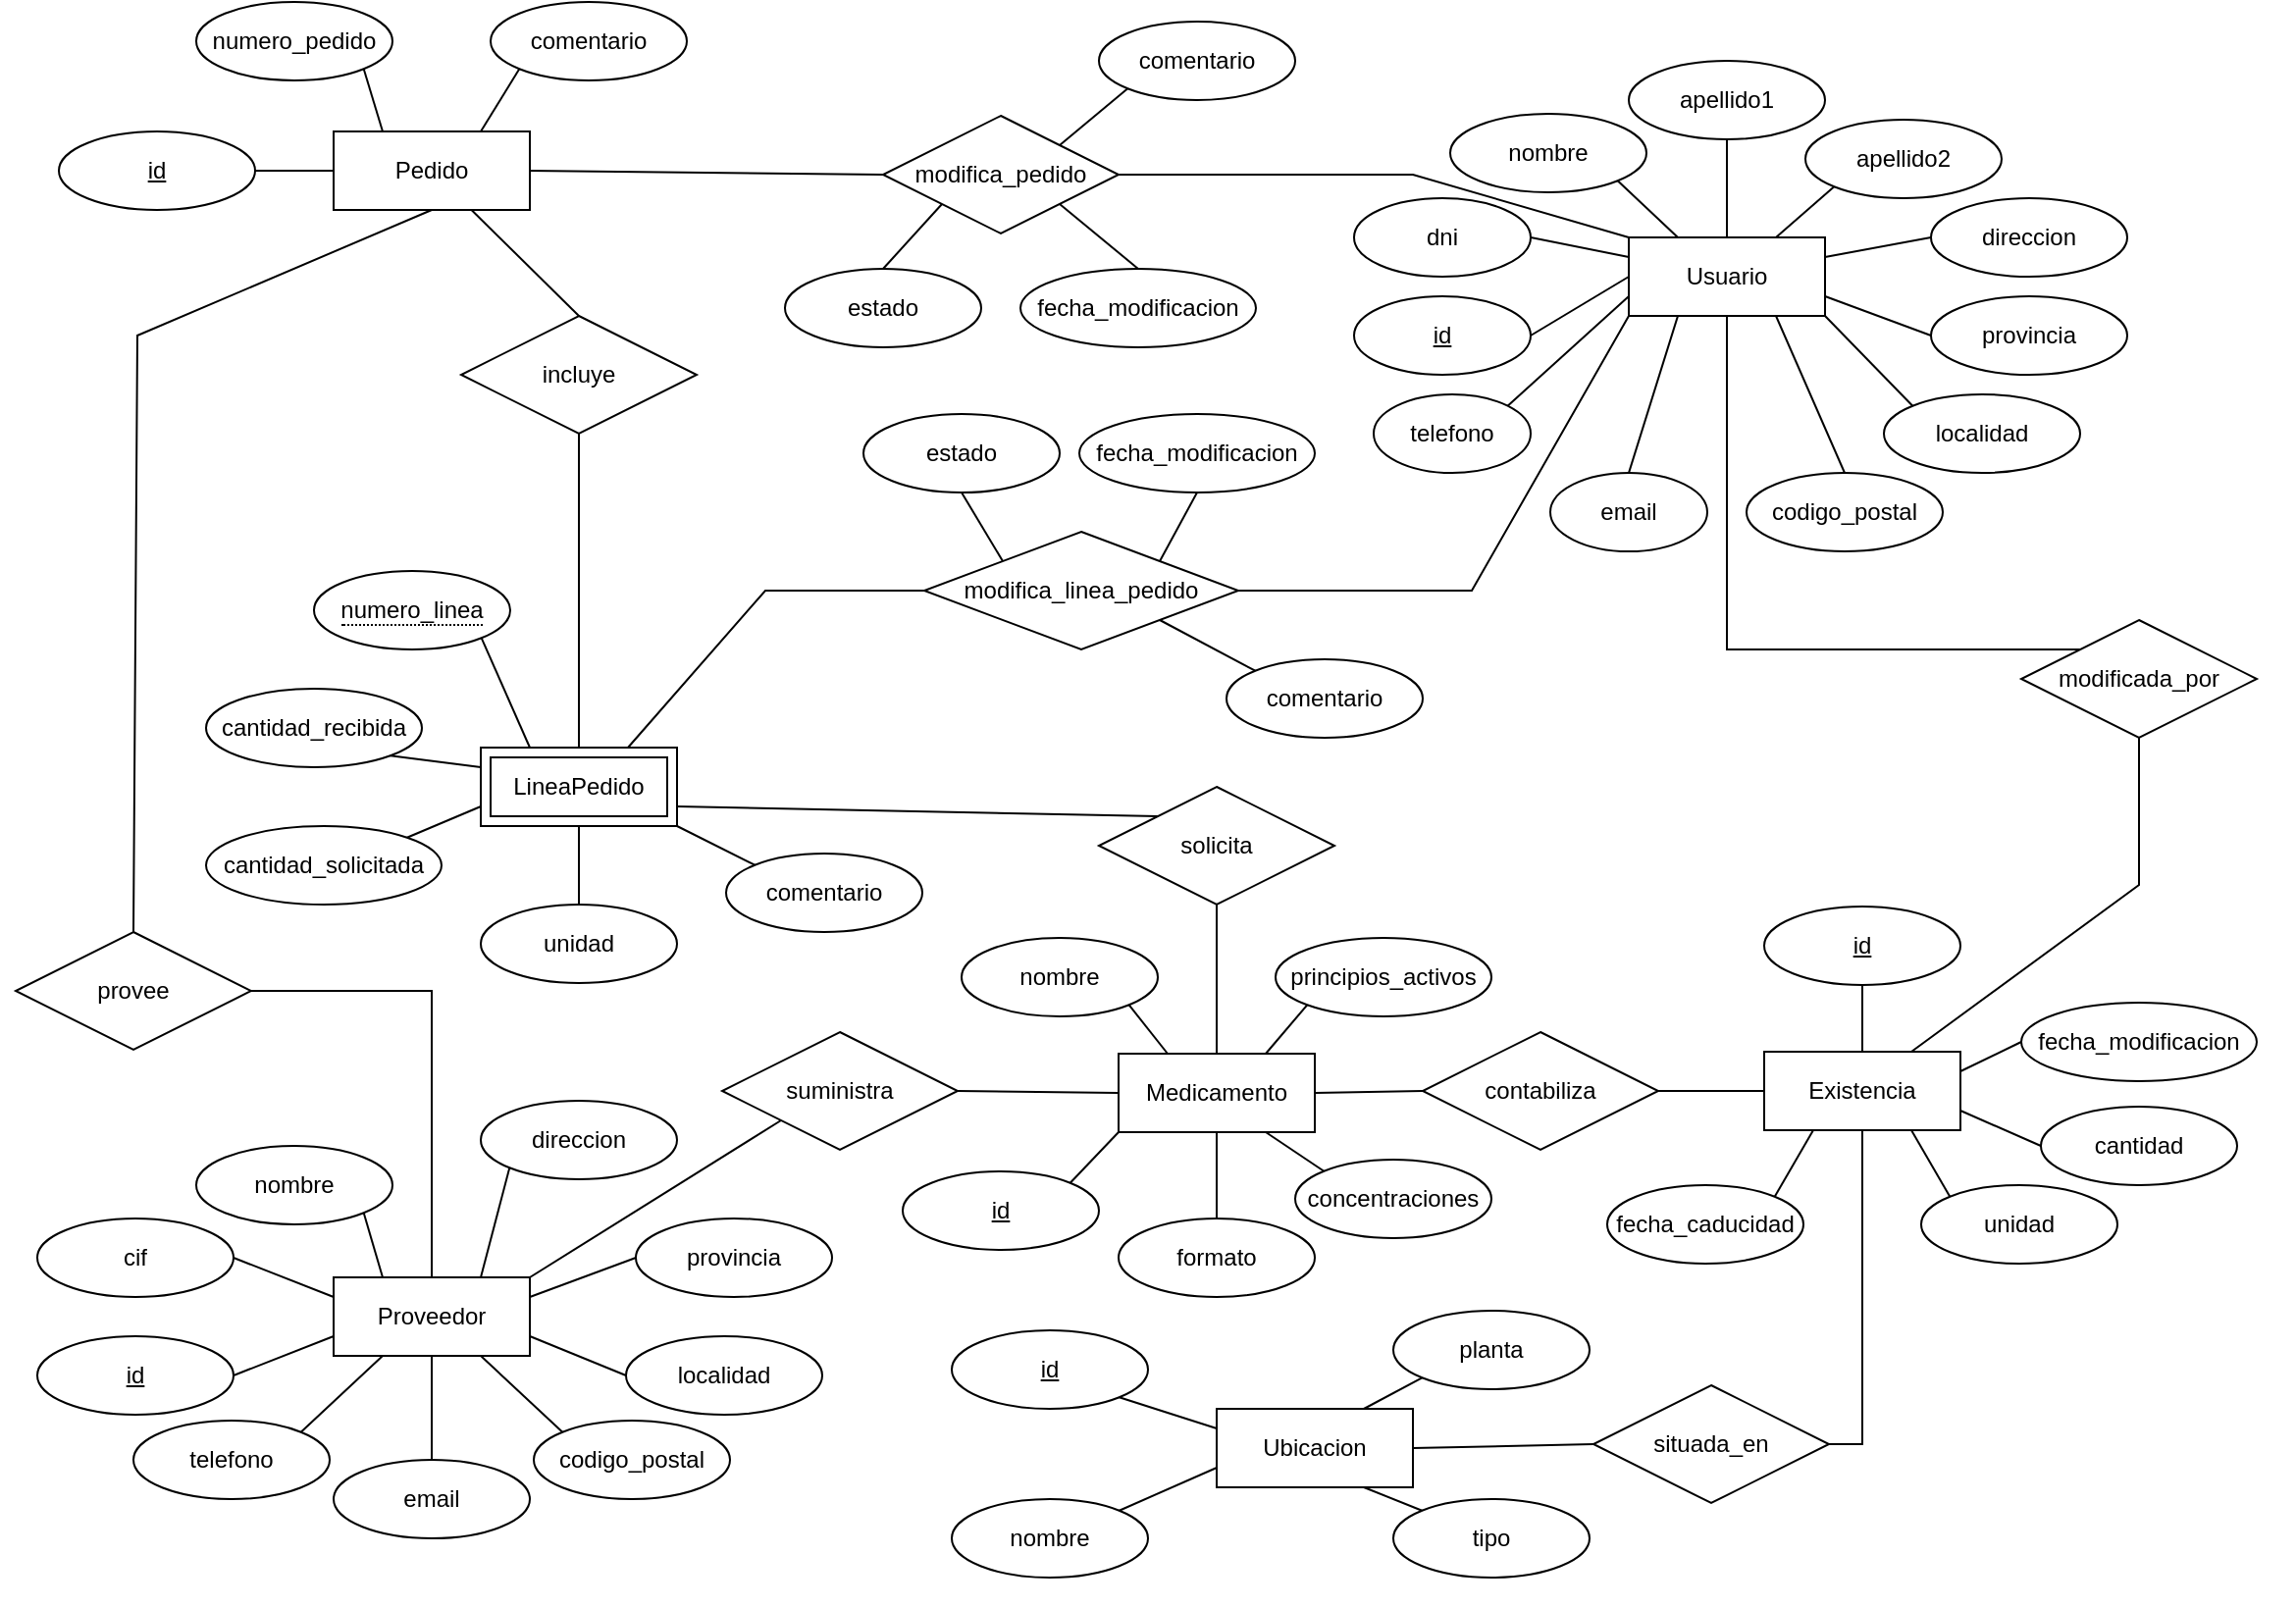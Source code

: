 <mxfile version="24.2.1" type="github">
  <diagram id="R2lEEEUBdFMjLlhIrx00" name="Page-1">
    <mxGraphModel dx="1274" dy="684" grid="1" gridSize="10" guides="1" tooltips="1" connect="1" arrows="1" fold="1" page="1" pageScale="1" pageWidth="1169" pageHeight="827" math="0" shadow="0" extFonts="Permanent Marker^https://fonts.googleapis.com/css?family=Permanent+Marker">
      <root>
        <mxCell id="0" />
        <mxCell id="1" parent="0" />
        <mxCell id="CP5bFm40odVV3JDgffe8-56" value="" style="group" parent="1" vertex="1" connectable="0">
          <mxGeometry y="590" width="440" height="210" as="geometry" />
        </mxCell>
        <mxCell id="CP5bFm40odVV3JDgffe8-29" value="Proveedor" style="whiteSpace=wrap;html=1;align=center;" parent="CP5bFm40odVV3JDgffe8-56" vertex="1">
          <mxGeometry x="170" y="70" width="100" height="40" as="geometry" />
        </mxCell>
        <mxCell id="CP5bFm40odVV3JDgffe8-30" value="&lt;div&gt;nombre&lt;/div&gt;" style="ellipse;whiteSpace=wrap;html=1;align=center;" parent="CP5bFm40odVV3JDgffe8-56" vertex="1">
          <mxGeometry x="100" y="3" width="100" height="40" as="geometry" />
        </mxCell>
        <mxCell id="CP5bFm40odVV3JDgffe8-31" value="cif" style="ellipse;whiteSpace=wrap;html=1;align=center;" parent="CP5bFm40odVV3JDgffe8-56" vertex="1">
          <mxGeometry x="19" y="40" width="100" height="40" as="geometry" />
        </mxCell>
        <mxCell id="CP5bFm40odVV3JDgffe8-32" value="id" style="ellipse;whiteSpace=wrap;html=1;align=center;fontStyle=4;" parent="CP5bFm40odVV3JDgffe8-56" vertex="1">
          <mxGeometry x="19" y="100" width="100" height="40" as="geometry" />
        </mxCell>
        <mxCell id="CP5bFm40odVV3JDgffe8-35" value="direccion" style="ellipse;whiteSpace=wrap;html=1;align=center;" parent="CP5bFm40odVV3JDgffe8-56" vertex="1">
          <mxGeometry x="245" y="-20" width="100" height="40" as="geometry" />
        </mxCell>
        <mxCell id="CP5bFm40odVV3JDgffe8-36" value="provincia" style="ellipse;whiteSpace=wrap;html=1;align=center;" parent="CP5bFm40odVV3JDgffe8-56" vertex="1">
          <mxGeometry x="324" y="40" width="100" height="40" as="geometry" />
        </mxCell>
        <mxCell id="CP5bFm40odVV3JDgffe8-37" value="localidad" style="ellipse;whiteSpace=wrap;html=1;align=center;" parent="CP5bFm40odVV3JDgffe8-56" vertex="1">
          <mxGeometry x="319" y="100" width="100" height="40" as="geometry" />
        </mxCell>
        <mxCell id="CP5bFm40odVV3JDgffe8-38" value="codigo_postal" style="ellipse;whiteSpace=wrap;html=1;align=center;" parent="CP5bFm40odVV3JDgffe8-56" vertex="1">
          <mxGeometry x="272" y="143" width="100" height="40" as="geometry" />
        </mxCell>
        <mxCell id="CP5bFm40odVV3JDgffe8-39" value="email" style="ellipse;whiteSpace=wrap;html=1;align=center;" parent="CP5bFm40odVV3JDgffe8-56" vertex="1">
          <mxGeometry x="170" y="163" width="100" height="40" as="geometry" />
        </mxCell>
        <mxCell id="CP5bFm40odVV3JDgffe8-40" value="telefono" style="ellipse;whiteSpace=wrap;html=1;align=center;" parent="CP5bFm40odVV3JDgffe8-56" vertex="1">
          <mxGeometry x="68" y="143" width="100" height="40" as="geometry" />
        </mxCell>
        <mxCell id="CP5bFm40odVV3JDgffe8-41" value="" style="endArrow=none;html=1;rounded=0;exitX=1;exitY=0.5;exitDx=0;exitDy=0;entryX=0;entryY=0.75;entryDx=0;entryDy=0;" parent="CP5bFm40odVV3JDgffe8-56" source="CP5bFm40odVV3JDgffe8-32" target="CP5bFm40odVV3JDgffe8-29" edge="1">
          <mxGeometry relative="1" as="geometry">
            <mxPoint x="470" y="110" as="sourcePoint" />
            <mxPoint x="630" y="110" as="targetPoint" />
          </mxGeometry>
        </mxCell>
        <mxCell id="CP5bFm40odVV3JDgffe8-42" value="" style="endArrow=none;html=1;rounded=0;exitX=1;exitY=0.5;exitDx=0;exitDy=0;entryX=0;entryY=0.25;entryDx=0;entryDy=0;" parent="CP5bFm40odVV3JDgffe8-56" source="CP5bFm40odVV3JDgffe8-31" target="CP5bFm40odVV3JDgffe8-29" edge="1">
          <mxGeometry relative="1" as="geometry">
            <mxPoint x="470" y="110" as="sourcePoint" />
            <mxPoint x="630" y="110" as="targetPoint" />
          </mxGeometry>
        </mxCell>
        <mxCell id="CP5bFm40odVV3JDgffe8-43" value="" style="endArrow=none;html=1;rounded=0;exitX=1;exitY=1;exitDx=0;exitDy=0;entryX=0.25;entryY=0;entryDx=0;entryDy=0;" parent="CP5bFm40odVV3JDgffe8-56" source="CP5bFm40odVV3JDgffe8-30" target="CP5bFm40odVV3JDgffe8-29" edge="1">
          <mxGeometry relative="1" as="geometry">
            <mxPoint x="470" y="110" as="sourcePoint" />
            <mxPoint x="630" y="110" as="targetPoint" />
          </mxGeometry>
        </mxCell>
        <mxCell id="CP5bFm40odVV3JDgffe8-46" value="" style="endArrow=none;html=1;rounded=0;exitX=0.75;exitY=0;exitDx=0;exitDy=0;entryX=0;entryY=1;entryDx=0;entryDy=0;" parent="CP5bFm40odVV3JDgffe8-56" source="CP5bFm40odVV3JDgffe8-29" target="CP5bFm40odVV3JDgffe8-35" edge="1">
          <mxGeometry relative="1" as="geometry">
            <mxPoint x="470" y="110" as="sourcePoint" />
            <mxPoint x="630" y="110" as="targetPoint" />
          </mxGeometry>
        </mxCell>
        <mxCell id="CP5bFm40odVV3JDgffe8-47" value="" style="endArrow=none;html=1;rounded=0;exitX=1;exitY=0.25;exitDx=0;exitDy=0;entryX=0;entryY=0.5;entryDx=0;entryDy=0;" parent="CP5bFm40odVV3JDgffe8-56" source="CP5bFm40odVV3JDgffe8-29" target="CP5bFm40odVV3JDgffe8-36" edge="1">
          <mxGeometry relative="1" as="geometry">
            <mxPoint x="470" y="110" as="sourcePoint" />
            <mxPoint x="630" y="110" as="targetPoint" />
          </mxGeometry>
        </mxCell>
        <mxCell id="CP5bFm40odVV3JDgffe8-48" value="" style="endArrow=none;html=1;rounded=0;exitX=1;exitY=0;exitDx=0;exitDy=0;entryX=0.25;entryY=1;entryDx=0;entryDy=0;" parent="CP5bFm40odVV3JDgffe8-56" source="CP5bFm40odVV3JDgffe8-40" target="CP5bFm40odVV3JDgffe8-29" edge="1">
          <mxGeometry relative="1" as="geometry">
            <mxPoint x="470" y="110" as="sourcePoint" />
            <mxPoint x="630" y="110" as="targetPoint" />
          </mxGeometry>
        </mxCell>
        <mxCell id="CP5bFm40odVV3JDgffe8-49" value="" style="endArrow=none;html=1;rounded=0;entryX=0;entryY=0.5;entryDx=0;entryDy=0;exitX=1;exitY=0.75;exitDx=0;exitDy=0;" parent="CP5bFm40odVV3JDgffe8-56" source="CP5bFm40odVV3JDgffe8-29" target="CP5bFm40odVV3JDgffe8-37" edge="1">
          <mxGeometry relative="1" as="geometry">
            <mxPoint x="270" y="140" as="sourcePoint" />
            <mxPoint x="630" y="110" as="targetPoint" />
          </mxGeometry>
        </mxCell>
        <mxCell id="CP5bFm40odVV3JDgffe8-50" value="" style="endArrow=none;html=1;rounded=0;exitX=0.75;exitY=1;exitDx=0;exitDy=0;entryX=0;entryY=0;entryDx=0;entryDy=0;" parent="CP5bFm40odVV3JDgffe8-56" source="CP5bFm40odVV3JDgffe8-29" target="CP5bFm40odVV3JDgffe8-38" edge="1">
          <mxGeometry relative="1" as="geometry">
            <mxPoint x="470" y="110" as="sourcePoint" />
            <mxPoint x="630" y="110" as="targetPoint" />
          </mxGeometry>
        </mxCell>
        <mxCell id="CP5bFm40odVV3JDgffe8-51" value="" style="endArrow=none;html=1;rounded=0;exitX=0.5;exitY=0;exitDx=0;exitDy=0;entryX=0.5;entryY=1;entryDx=0;entryDy=0;" parent="CP5bFm40odVV3JDgffe8-56" source="CP5bFm40odVV3JDgffe8-39" target="CP5bFm40odVV3JDgffe8-29" edge="1">
          <mxGeometry relative="1" as="geometry">
            <mxPoint x="470" y="110" as="sourcePoint" />
            <mxPoint x="630" y="110" as="targetPoint" />
          </mxGeometry>
        </mxCell>
        <mxCell id="CP5bFm40odVV3JDgffe8-53" style="edgeStyle=orthogonalEdgeStyle;rounded=0;orthogonalLoop=1;jettySize=auto;html=1;exitX=0.5;exitY=1;exitDx=0;exitDy=0;" parent="CP5bFm40odVV3JDgffe8-56" source="CP5bFm40odVV3JDgffe8-38" target="CP5bFm40odVV3JDgffe8-38" edge="1">
          <mxGeometry relative="1" as="geometry" />
        </mxCell>
        <mxCell id="CP5bFm40odVV3JDgffe8-57" value="" style="group" parent="1" vertex="1" connectable="0">
          <mxGeometry x="660" y="40" width="440" height="250" as="geometry" />
        </mxCell>
        <mxCell id="CP5bFm40odVV3JDgffe8-1" value="&lt;div&gt;Usuario&lt;/div&gt;" style="whiteSpace=wrap;html=1;align=center;" parent="CP5bFm40odVV3JDgffe8-57" vertex="1">
          <mxGeometry x="170" y="90" width="100" height="40" as="geometry" />
        </mxCell>
        <mxCell id="CP5bFm40odVV3JDgffe8-2" value="&lt;div&gt;nombre&lt;/div&gt;" style="ellipse;whiteSpace=wrap;html=1;align=center;" parent="CP5bFm40odVV3JDgffe8-57" vertex="1">
          <mxGeometry x="79" y="27" width="100" height="40" as="geometry" />
        </mxCell>
        <mxCell id="CP5bFm40odVV3JDgffe8-3" value="dni" style="ellipse;whiteSpace=wrap;html=1;align=center;" parent="CP5bFm40odVV3JDgffe8-57" vertex="1">
          <mxGeometry x="30" y="70" width="90" height="40" as="geometry" />
        </mxCell>
        <mxCell id="CP5bFm40odVV3JDgffe8-4" value="id" style="ellipse;whiteSpace=wrap;html=1;align=center;fontStyle=4;" parent="CP5bFm40odVV3JDgffe8-57" vertex="1">
          <mxGeometry x="30" y="120" width="90" height="40" as="geometry" />
        </mxCell>
        <mxCell id="CP5bFm40odVV3JDgffe8-5" value="&lt;div&gt;apellido1&lt;/div&gt;" style="ellipse;whiteSpace=wrap;html=1;align=center;" parent="CP5bFm40odVV3JDgffe8-57" vertex="1">
          <mxGeometry x="170" width="100" height="40" as="geometry" />
        </mxCell>
        <mxCell id="CP5bFm40odVV3JDgffe8-6" value="apellido2" style="ellipse;whiteSpace=wrap;html=1;align=center;" parent="CP5bFm40odVV3JDgffe8-57" vertex="1">
          <mxGeometry x="260" y="30" width="100" height="40" as="geometry" />
        </mxCell>
        <mxCell id="CP5bFm40odVV3JDgffe8-7" value="direccion" style="ellipse;whiteSpace=wrap;html=1;align=center;" parent="CP5bFm40odVV3JDgffe8-57" vertex="1">
          <mxGeometry x="324" y="70" width="100" height="40" as="geometry" />
        </mxCell>
        <mxCell id="CP5bFm40odVV3JDgffe8-8" value="provincia" style="ellipse;whiteSpace=wrap;html=1;align=center;" parent="CP5bFm40odVV3JDgffe8-57" vertex="1">
          <mxGeometry x="324" y="120" width="100" height="40" as="geometry" />
        </mxCell>
        <mxCell id="CP5bFm40odVV3JDgffe8-9" value="localidad" style="ellipse;whiteSpace=wrap;html=1;align=center;" parent="CP5bFm40odVV3JDgffe8-57" vertex="1">
          <mxGeometry x="300" y="170" width="100" height="40" as="geometry" />
        </mxCell>
        <mxCell id="CP5bFm40odVV3JDgffe8-10" value="codigo_postal" style="ellipse;whiteSpace=wrap;html=1;align=center;" parent="CP5bFm40odVV3JDgffe8-57" vertex="1">
          <mxGeometry x="230" y="210" width="100" height="40" as="geometry" />
        </mxCell>
        <mxCell id="CP5bFm40odVV3JDgffe8-11" value="email" style="ellipse;whiteSpace=wrap;html=1;align=center;" parent="CP5bFm40odVV3JDgffe8-57" vertex="1">
          <mxGeometry x="130" y="210" width="80" height="40" as="geometry" />
        </mxCell>
        <mxCell id="CP5bFm40odVV3JDgffe8-12" value="telefono" style="ellipse;whiteSpace=wrap;html=1;align=center;" parent="CP5bFm40odVV3JDgffe8-57" vertex="1">
          <mxGeometry x="40" y="170" width="80" height="40" as="geometry" />
        </mxCell>
        <mxCell id="CP5bFm40odVV3JDgffe8-14" value="" style="endArrow=none;html=1;rounded=0;exitX=1;exitY=0.5;exitDx=0;exitDy=0;entryX=0;entryY=0.5;entryDx=0;entryDy=0;" parent="CP5bFm40odVV3JDgffe8-57" source="CP5bFm40odVV3JDgffe8-4" target="CP5bFm40odVV3JDgffe8-1" edge="1">
          <mxGeometry relative="1" as="geometry">
            <mxPoint x="470" y="140" as="sourcePoint" />
            <mxPoint x="630" y="140" as="targetPoint" />
          </mxGeometry>
        </mxCell>
        <mxCell id="CP5bFm40odVV3JDgffe8-16" value="" style="endArrow=none;html=1;rounded=0;exitX=1;exitY=0.5;exitDx=0;exitDy=0;entryX=0;entryY=0.25;entryDx=0;entryDy=0;" parent="CP5bFm40odVV3JDgffe8-57" source="CP5bFm40odVV3JDgffe8-3" target="CP5bFm40odVV3JDgffe8-1" edge="1">
          <mxGeometry relative="1" as="geometry">
            <mxPoint x="470" y="140" as="sourcePoint" />
            <mxPoint x="630" y="140" as="targetPoint" />
          </mxGeometry>
        </mxCell>
        <mxCell id="CP5bFm40odVV3JDgffe8-17" value="" style="endArrow=none;html=1;rounded=0;exitX=1;exitY=1;exitDx=0;exitDy=0;entryX=0.25;entryY=0;entryDx=0;entryDy=0;" parent="CP5bFm40odVV3JDgffe8-57" source="CP5bFm40odVV3JDgffe8-2" target="CP5bFm40odVV3JDgffe8-1" edge="1">
          <mxGeometry relative="1" as="geometry">
            <mxPoint x="470" y="140" as="sourcePoint" />
            <mxPoint x="630" y="140" as="targetPoint" />
          </mxGeometry>
        </mxCell>
        <mxCell id="CP5bFm40odVV3JDgffe8-18" value="" style="endArrow=none;html=1;rounded=0;exitX=0.5;exitY=1;exitDx=0;exitDy=0;entryX=0.5;entryY=0;entryDx=0;entryDy=0;" parent="CP5bFm40odVV3JDgffe8-57" source="CP5bFm40odVV3JDgffe8-5" target="CP5bFm40odVV3JDgffe8-1" edge="1">
          <mxGeometry relative="1" as="geometry">
            <mxPoint x="470" y="140" as="sourcePoint" />
            <mxPoint x="630" y="140" as="targetPoint" />
          </mxGeometry>
        </mxCell>
        <mxCell id="CP5bFm40odVV3JDgffe8-19" value="" style="endArrow=none;html=1;rounded=0;exitX=0.75;exitY=0;exitDx=0;exitDy=0;entryX=0;entryY=1;entryDx=0;entryDy=0;" parent="CP5bFm40odVV3JDgffe8-57" source="CP5bFm40odVV3JDgffe8-1" target="CP5bFm40odVV3JDgffe8-6" edge="1">
          <mxGeometry relative="1" as="geometry">
            <mxPoint x="470" y="140" as="sourcePoint" />
            <mxPoint x="630" y="140" as="targetPoint" />
          </mxGeometry>
        </mxCell>
        <mxCell id="CP5bFm40odVV3JDgffe8-20" value="" style="endArrow=none;html=1;rounded=0;exitX=1;exitY=0.25;exitDx=0;exitDy=0;entryX=0;entryY=0.5;entryDx=0;entryDy=0;" parent="CP5bFm40odVV3JDgffe8-57" source="CP5bFm40odVV3JDgffe8-1" target="CP5bFm40odVV3JDgffe8-7" edge="1">
          <mxGeometry relative="1" as="geometry">
            <mxPoint x="470" y="140" as="sourcePoint" />
            <mxPoint x="630" y="140" as="targetPoint" />
          </mxGeometry>
        </mxCell>
        <mxCell id="CP5bFm40odVV3JDgffe8-21" value="" style="endArrow=none;html=1;rounded=0;exitX=1;exitY=0.75;exitDx=0;exitDy=0;entryX=0;entryY=0.5;entryDx=0;entryDy=0;" parent="CP5bFm40odVV3JDgffe8-57" source="CP5bFm40odVV3JDgffe8-1" target="CP5bFm40odVV3JDgffe8-8" edge="1">
          <mxGeometry relative="1" as="geometry">
            <mxPoint x="470" y="140" as="sourcePoint" />
            <mxPoint x="630" y="140" as="targetPoint" />
          </mxGeometry>
        </mxCell>
        <mxCell id="CP5bFm40odVV3JDgffe8-22" value="" style="endArrow=none;html=1;rounded=0;exitX=1;exitY=0;exitDx=0;exitDy=0;entryX=0;entryY=0.75;entryDx=0;entryDy=0;" parent="CP5bFm40odVV3JDgffe8-57" source="CP5bFm40odVV3JDgffe8-12" target="CP5bFm40odVV3JDgffe8-1" edge="1">
          <mxGeometry relative="1" as="geometry">
            <mxPoint x="470" y="140" as="sourcePoint" />
            <mxPoint x="630" y="140" as="targetPoint" />
          </mxGeometry>
        </mxCell>
        <mxCell id="CP5bFm40odVV3JDgffe8-23" value="" style="endArrow=none;html=1;rounded=0;entryX=0;entryY=0;entryDx=0;entryDy=0;exitX=1;exitY=1;exitDx=0;exitDy=0;" parent="CP5bFm40odVV3JDgffe8-57" source="CP5bFm40odVV3JDgffe8-1" target="CP5bFm40odVV3JDgffe8-9" edge="1">
          <mxGeometry relative="1" as="geometry">
            <mxPoint x="270" y="170" as="sourcePoint" />
            <mxPoint x="630" y="140" as="targetPoint" />
          </mxGeometry>
        </mxCell>
        <mxCell id="CP5bFm40odVV3JDgffe8-24" value="" style="endArrow=none;html=1;rounded=0;exitX=0.75;exitY=1;exitDx=0;exitDy=0;entryX=0.5;entryY=0;entryDx=0;entryDy=0;" parent="CP5bFm40odVV3JDgffe8-57" source="CP5bFm40odVV3JDgffe8-1" target="CP5bFm40odVV3JDgffe8-10" edge="1">
          <mxGeometry relative="1" as="geometry">
            <mxPoint x="470" y="140" as="sourcePoint" />
            <mxPoint x="630" y="140" as="targetPoint" />
          </mxGeometry>
        </mxCell>
        <mxCell id="CP5bFm40odVV3JDgffe8-25" value="" style="endArrow=none;html=1;rounded=0;exitX=0.5;exitY=0;exitDx=0;exitDy=0;entryX=0.25;entryY=1;entryDx=0;entryDy=0;" parent="CP5bFm40odVV3JDgffe8-57" source="CP5bFm40odVV3JDgffe8-11" target="CP5bFm40odVV3JDgffe8-1" edge="1">
          <mxGeometry relative="1" as="geometry">
            <mxPoint x="470" y="140" as="sourcePoint" />
            <mxPoint x="630" y="140" as="targetPoint" />
          </mxGeometry>
        </mxCell>
        <mxCell id="CP5bFm40odVV3JDgffe8-67" value="" style="group" parent="1" vertex="1" connectable="0">
          <mxGeometry x="510" y="677" width="330" height="150" as="geometry" />
        </mxCell>
        <mxCell id="CP5bFm40odVV3JDgffe8-55" value="Ubicacion" style="whiteSpace=wrap;html=1;align=center;" parent="CP5bFm40odVV3JDgffe8-67" vertex="1">
          <mxGeometry x="110" y="50" width="100" height="40" as="geometry" />
        </mxCell>
        <mxCell id="CP5bFm40odVV3JDgffe8-58" value="id" style="ellipse;whiteSpace=wrap;html=1;align=center;fontStyle=4;" parent="CP5bFm40odVV3JDgffe8-67" vertex="1">
          <mxGeometry x="-25" y="10" width="100" height="40" as="geometry" />
        </mxCell>
        <mxCell id="CP5bFm40odVV3JDgffe8-59" value="nombre" style="ellipse;whiteSpace=wrap;html=1;align=center;" parent="CP5bFm40odVV3JDgffe8-67" vertex="1">
          <mxGeometry x="-25" y="96" width="100" height="40" as="geometry" />
        </mxCell>
        <mxCell id="CP5bFm40odVV3JDgffe8-60" value="planta" style="ellipse;whiteSpace=wrap;html=1;align=center;" parent="CP5bFm40odVV3JDgffe8-67" vertex="1">
          <mxGeometry x="200" width="100" height="40" as="geometry" />
        </mxCell>
        <mxCell id="CP5bFm40odVV3JDgffe8-61" value="tipo" style="ellipse;whiteSpace=wrap;html=1;align=center;" parent="CP5bFm40odVV3JDgffe8-67" vertex="1">
          <mxGeometry x="200" y="96" width="100" height="40" as="geometry" />
        </mxCell>
        <mxCell id="CP5bFm40odVV3JDgffe8-62" value="" style="endArrow=none;html=1;rounded=0;exitX=0;exitY=1;exitDx=0;exitDy=0;entryX=0.75;entryY=0;entryDx=0;entryDy=0;" parent="CP5bFm40odVV3JDgffe8-67" source="CP5bFm40odVV3JDgffe8-60" target="CP5bFm40odVV3JDgffe8-55" edge="1">
          <mxGeometry relative="1" as="geometry">
            <mxPoint x="440" y="-130" as="sourcePoint" />
            <mxPoint x="600" y="-130" as="targetPoint" />
          </mxGeometry>
        </mxCell>
        <mxCell id="CP5bFm40odVV3JDgffe8-63" value="" style="endArrow=none;html=1;rounded=0;exitX=1;exitY=1;exitDx=0;exitDy=0;entryX=0;entryY=0.25;entryDx=0;entryDy=0;" parent="CP5bFm40odVV3JDgffe8-67" source="CP5bFm40odVV3JDgffe8-58" target="CP5bFm40odVV3JDgffe8-55" edge="1">
          <mxGeometry relative="1" as="geometry">
            <mxPoint x="440" y="-130" as="sourcePoint" />
            <mxPoint x="600" y="-130" as="targetPoint" />
          </mxGeometry>
        </mxCell>
        <mxCell id="CP5bFm40odVV3JDgffe8-64" value="" style="endArrow=none;html=1;rounded=0;exitX=0.75;exitY=1;exitDx=0;exitDy=0;entryX=0;entryY=0;entryDx=0;entryDy=0;" parent="CP5bFm40odVV3JDgffe8-67" source="CP5bFm40odVV3JDgffe8-55" target="CP5bFm40odVV3JDgffe8-61" edge="1">
          <mxGeometry relative="1" as="geometry">
            <mxPoint x="440" y="-130" as="sourcePoint" />
            <mxPoint x="600" y="-130" as="targetPoint" />
          </mxGeometry>
        </mxCell>
        <mxCell id="CP5bFm40odVV3JDgffe8-65" value="" style="endArrow=none;html=1;rounded=0;exitX=0;exitY=0.75;exitDx=0;exitDy=0;entryX=1;entryY=0;entryDx=0;entryDy=0;" parent="CP5bFm40odVV3JDgffe8-67" source="CP5bFm40odVV3JDgffe8-55" target="CP5bFm40odVV3JDgffe8-59" edge="1">
          <mxGeometry relative="1" as="geometry">
            <mxPoint x="440" y="-130" as="sourcePoint" />
            <mxPoint x="600" y="-130" as="targetPoint" />
          </mxGeometry>
        </mxCell>
        <mxCell id="CP5bFm40odVV3JDgffe8-80" value="" style="group" parent="1" vertex="1" connectable="0">
          <mxGeometry x="410" y="484" width="360" height="162" as="geometry" />
        </mxCell>
        <mxCell id="CP5bFm40odVV3JDgffe8-68" value="Medicamento" style="whiteSpace=wrap;html=1;align=center;" parent="CP5bFm40odVV3JDgffe8-80" vertex="1">
          <mxGeometry x="160" y="62" width="100" height="40" as="geometry" />
        </mxCell>
        <mxCell id="CP5bFm40odVV3JDgffe8-69" value="nombre" style="ellipse;whiteSpace=wrap;html=1;align=center;" parent="CP5bFm40odVV3JDgffe8-80" vertex="1">
          <mxGeometry x="80" y="3" width="100" height="40" as="geometry" />
        </mxCell>
        <mxCell id="CP5bFm40odVV3JDgffe8-70" value="&lt;div&gt;principios_activos&lt;/div&gt;" style="ellipse;whiteSpace=wrap;html=1;align=center;" parent="CP5bFm40odVV3JDgffe8-80" vertex="1">
          <mxGeometry x="240" y="3" width="110" height="40" as="geometry" />
        </mxCell>
        <mxCell id="CP5bFm40odVV3JDgffe8-71" value="concentraciones" style="ellipse;whiteSpace=wrap;html=1;align=center;" parent="CP5bFm40odVV3JDgffe8-80" vertex="1">
          <mxGeometry x="250" y="116" width="100" height="40" as="geometry" />
        </mxCell>
        <mxCell id="CP5bFm40odVV3JDgffe8-73" value="id" style="ellipse;whiteSpace=wrap;html=1;align=center;fontStyle=4;" parent="CP5bFm40odVV3JDgffe8-80" vertex="1">
          <mxGeometry x="50" y="122" width="100" height="40" as="geometry" />
        </mxCell>
        <mxCell id="CP5bFm40odVV3JDgffe8-74" value="" style="endArrow=none;html=1;rounded=0;exitX=1;exitY=0;exitDx=0;exitDy=0;entryX=0;entryY=1;entryDx=0;entryDy=0;" parent="CP5bFm40odVV3JDgffe8-80" source="CP5bFm40odVV3JDgffe8-73" target="CP5bFm40odVV3JDgffe8-68" edge="1">
          <mxGeometry relative="1" as="geometry">
            <mxPoint x="450" y="-8" as="sourcePoint" />
            <mxPoint x="610" y="-8" as="targetPoint" />
          </mxGeometry>
        </mxCell>
        <mxCell id="CP5bFm40odVV3JDgffe8-75" value="" style="endArrow=none;html=1;rounded=0;exitX=1;exitY=1;exitDx=0;exitDy=0;entryX=0.25;entryY=0;entryDx=0;entryDy=0;" parent="CP5bFm40odVV3JDgffe8-80" source="CP5bFm40odVV3JDgffe8-69" target="CP5bFm40odVV3JDgffe8-68" edge="1">
          <mxGeometry relative="1" as="geometry">
            <mxPoint x="450" y="-8" as="sourcePoint" />
            <mxPoint x="610" y="-8" as="targetPoint" />
          </mxGeometry>
        </mxCell>
        <mxCell id="CP5bFm40odVV3JDgffe8-76" value="" style="endArrow=none;html=1;rounded=0;exitX=0;exitY=1;exitDx=0;exitDy=0;entryX=0.75;entryY=0;entryDx=0;entryDy=0;" parent="CP5bFm40odVV3JDgffe8-80" source="CP5bFm40odVV3JDgffe8-70" target="CP5bFm40odVV3JDgffe8-68" edge="1">
          <mxGeometry relative="1" as="geometry">
            <mxPoint x="450" y="-8" as="sourcePoint" />
            <mxPoint x="610" y="-8" as="targetPoint" />
          </mxGeometry>
        </mxCell>
        <mxCell id="CP5bFm40odVV3JDgffe8-77" value="" style="endArrow=none;html=1;rounded=0;entryX=0;entryY=0;entryDx=0;entryDy=0;exitX=0.75;exitY=1;exitDx=0;exitDy=0;" parent="CP5bFm40odVV3JDgffe8-80" source="CP5bFm40odVV3JDgffe8-68" target="CP5bFm40odVV3JDgffe8-71" edge="1">
          <mxGeometry relative="1" as="geometry">
            <mxPoint x="450" y="-8" as="sourcePoint" />
            <mxPoint x="610" y="-8" as="targetPoint" />
          </mxGeometry>
        </mxCell>
        <mxCell id="4ajaXHsvVtUvn-_YyJ9y-26" value="suministra" style="shape=rhombus;perimeter=rhombusPerimeter;whiteSpace=wrap;html=1;align=center;" vertex="1" parent="CP5bFm40odVV3JDgffe8-80">
          <mxGeometry x="-42" y="51" width="120" height="60" as="geometry" />
        </mxCell>
        <mxCell id="4ajaXHsvVtUvn-_YyJ9y-28" value="" style="endArrow=none;html=1;rounded=0;entryX=0;entryY=0.5;entryDx=0;entryDy=0;exitX=1;exitY=0.5;exitDx=0;exitDy=0;" edge="1" parent="CP5bFm40odVV3JDgffe8-80" source="4ajaXHsvVtUvn-_YyJ9y-26" target="CP5bFm40odVV3JDgffe8-68">
          <mxGeometry relative="1" as="geometry">
            <mxPoint x="90" y="66" as="sourcePoint" />
            <mxPoint x="250" y="66" as="targetPoint" />
          </mxGeometry>
        </mxCell>
        <mxCell id="CP5bFm40odVV3JDgffe8-92" value="contabiliza" style="shape=rhombus;perimeter=rhombusPerimeter;whiteSpace=wrap;html=1;align=center;" parent="1" vertex="1">
          <mxGeometry x="725" y="535" width="120" height="60" as="geometry" />
        </mxCell>
        <mxCell id="CP5bFm40odVV3JDgffe8-93" value="" style="group" parent="1" vertex="1" connectable="0">
          <mxGeometry x="819" y="455" width="350" height="220" as="geometry" />
        </mxCell>
        <mxCell id="CP5bFm40odVV3JDgffe8-81" value="&lt;div&gt;Existencia&lt;/div&gt;" style="whiteSpace=wrap;html=1;align=center;" parent="CP5bFm40odVV3JDgffe8-93" vertex="1">
          <mxGeometry x="80" y="90" width="100" height="40" as="geometry" />
        </mxCell>
        <mxCell id="CP5bFm40odVV3JDgffe8-82" value="id" style="ellipse;whiteSpace=wrap;html=1;align=center;fontStyle=4;" parent="CP5bFm40odVV3JDgffe8-93" vertex="1">
          <mxGeometry x="80" y="16" width="100" height="40" as="geometry" />
        </mxCell>
        <mxCell id="CP5bFm40odVV3JDgffe8-83" value="fecha_modificacion" style="ellipse;whiteSpace=wrap;html=1;align=center;" parent="CP5bFm40odVV3JDgffe8-93" vertex="1">
          <mxGeometry x="211" y="65" width="120" height="40" as="geometry" />
        </mxCell>
        <mxCell id="CP5bFm40odVV3JDgffe8-84" value="cantidad" style="ellipse;whiteSpace=wrap;html=1;align=center;" parent="CP5bFm40odVV3JDgffe8-93" vertex="1">
          <mxGeometry x="221" y="118" width="100" height="40" as="geometry" />
        </mxCell>
        <mxCell id="CP5bFm40odVV3JDgffe8-85" value="unidad" style="ellipse;whiteSpace=wrap;html=1;align=center;" parent="CP5bFm40odVV3JDgffe8-93" vertex="1">
          <mxGeometry x="160" y="158" width="100" height="40" as="geometry" />
        </mxCell>
        <mxCell id="CP5bFm40odVV3JDgffe8-86" value="fecha_caducidad" style="ellipse;whiteSpace=wrap;html=1;align=center;" parent="CP5bFm40odVV3JDgffe8-93" vertex="1">
          <mxGeometry y="158" width="100" height="40" as="geometry" />
        </mxCell>
        <mxCell id="CP5bFm40odVV3JDgffe8-87" value="" style="endArrow=none;html=1;rounded=0;entryX=0.5;entryY=0;entryDx=0;entryDy=0;exitX=0.5;exitY=1;exitDx=0;exitDy=0;" parent="CP5bFm40odVV3JDgffe8-93" source="CP5bFm40odVV3JDgffe8-82" target="CP5bFm40odVV3JDgffe8-81" edge="1">
          <mxGeometry relative="1" as="geometry">
            <mxPoint x="30" y="50" as="sourcePoint" />
            <mxPoint x="190" y="50" as="targetPoint" />
          </mxGeometry>
        </mxCell>
        <mxCell id="CP5bFm40odVV3JDgffe8-88" value="" style="endArrow=none;html=1;rounded=0;entryX=0;entryY=0.5;entryDx=0;entryDy=0;exitX=1;exitY=0.25;exitDx=0;exitDy=0;" parent="CP5bFm40odVV3JDgffe8-93" source="CP5bFm40odVV3JDgffe8-81" target="CP5bFm40odVV3JDgffe8-83" edge="1">
          <mxGeometry relative="1" as="geometry">
            <mxPoint x="30" y="50" as="sourcePoint" />
            <mxPoint x="190" y="50" as="targetPoint" />
          </mxGeometry>
        </mxCell>
        <mxCell id="CP5bFm40odVV3JDgffe8-89" value="" style="endArrow=none;html=1;rounded=0;entryX=0;entryY=0.5;entryDx=0;entryDy=0;exitX=1;exitY=0.75;exitDx=0;exitDy=0;" parent="CP5bFm40odVV3JDgffe8-93" source="CP5bFm40odVV3JDgffe8-81" target="CP5bFm40odVV3JDgffe8-84" edge="1">
          <mxGeometry relative="1" as="geometry">
            <mxPoint x="30" y="50" as="sourcePoint" />
            <mxPoint x="190" y="50" as="targetPoint" />
          </mxGeometry>
        </mxCell>
        <mxCell id="CP5bFm40odVV3JDgffe8-90" value="" style="endArrow=none;html=1;rounded=0;entryX=0.25;entryY=1;entryDx=0;entryDy=0;exitX=1;exitY=0;exitDx=0;exitDy=0;" parent="CP5bFm40odVV3JDgffe8-93" source="CP5bFm40odVV3JDgffe8-86" target="CP5bFm40odVV3JDgffe8-81" edge="1">
          <mxGeometry relative="1" as="geometry">
            <mxPoint x="30" y="50" as="sourcePoint" />
            <mxPoint x="190" y="50" as="targetPoint" />
          </mxGeometry>
        </mxCell>
        <mxCell id="CP5bFm40odVV3JDgffe8-91" value="" style="endArrow=none;html=1;rounded=0;entryX=0;entryY=0;entryDx=0;entryDy=0;exitX=0.75;exitY=1;exitDx=0;exitDy=0;" parent="CP5bFm40odVV3JDgffe8-93" source="CP5bFm40odVV3JDgffe8-81" target="CP5bFm40odVV3JDgffe8-85" edge="1">
          <mxGeometry relative="1" as="geometry">
            <mxPoint x="30" y="50" as="sourcePoint" />
            <mxPoint x="190" y="50" as="targetPoint" />
          </mxGeometry>
        </mxCell>
        <mxCell id="CP5bFm40odVV3JDgffe8-94" value="situada_en" style="shape=rhombus;perimeter=rhombusPerimeter;whiteSpace=wrap;html=1;align=center;" parent="1" vertex="1">
          <mxGeometry x="812" y="715" width="120" height="60" as="geometry" />
        </mxCell>
        <mxCell id="CP5bFm40odVV3JDgffe8-95" value="" style="endArrow=none;html=1;rounded=0;entryX=0.5;entryY=1;entryDx=0;entryDy=0;exitX=1;exitY=0.5;exitDx=0;exitDy=0;" parent="1" source="CP5bFm40odVV3JDgffe8-94" target="CP5bFm40odVV3JDgffe8-81" edge="1">
          <mxGeometry relative="1" as="geometry">
            <mxPoint x="790" y="525" as="sourcePoint" />
            <mxPoint x="950" y="525" as="targetPoint" />
            <Array as="points">
              <mxPoint x="949" y="745" />
            </Array>
          </mxGeometry>
        </mxCell>
        <mxCell id="CP5bFm40odVV3JDgffe8-96" value="" style="endArrow=none;html=1;rounded=0;entryX=0;entryY=0.5;entryDx=0;entryDy=0;exitX=1;exitY=0.5;exitDx=0;exitDy=0;" parent="1" source="CP5bFm40odVV3JDgffe8-68" target="CP5bFm40odVV3JDgffe8-92" edge="1">
          <mxGeometry relative="1" as="geometry">
            <mxPoint x="790" y="595" as="sourcePoint" />
            <mxPoint x="950" y="595" as="targetPoint" />
          </mxGeometry>
        </mxCell>
        <mxCell id="CP5bFm40odVV3JDgffe8-97" value="" style="endArrow=none;html=1;rounded=0;entryX=0;entryY=0.5;entryDx=0;entryDy=0;exitX=1;exitY=0.5;exitDx=0;exitDy=0;" parent="1" source="CP5bFm40odVV3JDgffe8-92" target="CP5bFm40odVV3JDgffe8-81" edge="1">
          <mxGeometry relative="1" as="geometry">
            <mxPoint x="790" y="525" as="sourcePoint" />
            <mxPoint x="950" y="525" as="targetPoint" />
          </mxGeometry>
        </mxCell>
        <mxCell id="CP5bFm40odVV3JDgffe8-98" value="" style="endArrow=none;html=1;rounded=0;entryX=0;entryY=0.5;entryDx=0;entryDy=0;exitX=1;exitY=0.5;exitDx=0;exitDy=0;" parent="1" source="CP5bFm40odVV3JDgffe8-55" target="CP5bFm40odVV3JDgffe8-94" edge="1">
          <mxGeometry relative="1" as="geometry">
            <mxPoint x="790" y="525" as="sourcePoint" />
            <mxPoint x="950" y="525" as="targetPoint" />
          </mxGeometry>
        </mxCell>
        <mxCell id="CP5bFm40odVV3JDgffe8-99" value="modificada_por" style="shape=rhombus;perimeter=rhombusPerimeter;whiteSpace=wrap;html=1;align=center;" parent="1" vertex="1">
          <mxGeometry x="1030" y="325" width="120" height="60" as="geometry" />
        </mxCell>
        <mxCell id="CP5bFm40odVV3JDgffe8-100" value="" style="endArrow=none;html=1;rounded=0;exitX=0.5;exitY=1;exitDx=0;exitDy=0;entryX=0.75;entryY=0;entryDx=0;entryDy=0;" parent="1" source="CP5bFm40odVV3JDgffe8-99" target="CP5bFm40odVV3JDgffe8-81" edge="1">
          <mxGeometry relative="1" as="geometry">
            <mxPoint x="790" y="445" as="sourcePoint" />
            <mxPoint x="950" y="445" as="targetPoint" />
            <Array as="points">
              <mxPoint x="1090" y="460" />
            </Array>
          </mxGeometry>
        </mxCell>
        <mxCell id="CP5bFm40odVV3JDgffe8-101" value="" style="endArrow=none;html=1;rounded=0;exitX=0.5;exitY=1;exitDx=0;exitDy=0;entryX=0;entryY=0;entryDx=0;entryDy=0;" parent="1" source="CP5bFm40odVV3JDgffe8-1" target="CP5bFm40odVV3JDgffe8-99" edge="1">
          <mxGeometry relative="1" as="geometry">
            <mxPoint x="790" y="445" as="sourcePoint" />
            <mxPoint x="1050" y="340" as="targetPoint" />
            <Array as="points">
              <mxPoint x="880" y="340" />
            </Array>
          </mxGeometry>
        </mxCell>
        <mxCell id="568d3hFSJ9wJe04LRry_-12" value="provee" style="shape=rhombus;perimeter=rhombusPerimeter;whiteSpace=wrap;html=1;align=center;" parent="1" vertex="1">
          <mxGeometry x="8" y="484" width="120" height="60" as="geometry" />
        </mxCell>
        <mxCell id="568d3hFSJ9wJe04LRry_-13" value="" style="endArrow=none;html=1;rounded=0;exitX=0.5;exitY=1;exitDx=0;exitDy=0;entryX=0.5;entryY=0;entryDx=0;entryDy=0;" parent="1" source="568d3hFSJ9wJe04LRry_-2" target="568d3hFSJ9wJe04LRry_-12" edge="1">
          <mxGeometry relative="1" as="geometry">
            <mxPoint x="500" y="410" as="sourcePoint" />
            <mxPoint x="660" y="410" as="targetPoint" />
            <Array as="points">
              <mxPoint x="70" y="180" />
            </Array>
          </mxGeometry>
        </mxCell>
        <mxCell id="568d3hFSJ9wJe04LRry_-14" value="" style="endArrow=none;html=1;rounded=0;exitX=0.5;exitY=0;exitDx=0;exitDy=0;entryX=1;entryY=0.5;entryDx=0;entryDy=0;" parent="1" source="CP5bFm40odVV3JDgffe8-29" target="568d3hFSJ9wJe04LRry_-12" edge="1">
          <mxGeometry relative="1" as="geometry">
            <mxPoint x="500" y="480" as="sourcePoint" />
            <mxPoint x="660" y="480" as="targetPoint" />
            <Array as="points">
              <mxPoint x="220" y="514" />
            </Array>
          </mxGeometry>
        </mxCell>
        <mxCell id="568d3hFSJ9wJe04LRry_-15" value="modifica_pedido" style="shape=rhombus;perimeter=rhombusPerimeter;whiteSpace=wrap;html=1;align=center;" parent="1" vertex="1">
          <mxGeometry x="450" y="68" width="120" height="60" as="geometry" />
        </mxCell>
        <mxCell id="568d3hFSJ9wJe04LRry_-16" value="" style="endArrow=none;html=1;rounded=0;entryX=0;entryY=0;entryDx=0;entryDy=0;exitX=1;exitY=0.5;exitDx=0;exitDy=0;" parent="1" source="568d3hFSJ9wJe04LRry_-15" target="CP5bFm40odVV3JDgffe8-1" edge="1">
          <mxGeometry relative="1" as="geometry">
            <mxPoint x="500" y="330" as="sourcePoint" />
            <mxPoint x="660" y="330" as="targetPoint" />
            <Array as="points">
              <mxPoint x="720" y="98" />
            </Array>
          </mxGeometry>
        </mxCell>
        <mxCell id="568d3hFSJ9wJe04LRry_-17" value="" style="endArrow=none;html=1;rounded=0;entryX=0;entryY=0.5;entryDx=0;entryDy=0;exitX=1;exitY=0.5;exitDx=0;exitDy=0;" parent="1" source="568d3hFSJ9wJe04LRry_-2" target="568d3hFSJ9wJe04LRry_-15" edge="1">
          <mxGeometry relative="1" as="geometry">
            <mxPoint x="500" y="330" as="sourcePoint" />
            <mxPoint x="660" y="330" as="targetPoint" />
            <Array as="points" />
          </mxGeometry>
        </mxCell>
        <mxCell id="568d3hFSJ9wJe04LRry_-27" value="" style="group" parent="1" vertex="1" connectable="0">
          <mxGeometry x="30" y="10" width="320" height="106" as="geometry" />
        </mxCell>
        <mxCell id="568d3hFSJ9wJe04LRry_-5" value="comentario" style="ellipse;whiteSpace=wrap;html=1;align=center;" parent="568d3hFSJ9wJe04LRry_-27" vertex="1">
          <mxGeometry x="220" width="100" height="40" as="geometry" />
        </mxCell>
        <mxCell id="568d3hFSJ9wJe04LRry_-8" value="" style="endArrow=none;html=1;rounded=0;exitX=0.75;exitY=0;exitDx=0;exitDy=0;entryX=0;entryY=1;entryDx=0;entryDy=0;" parent="568d3hFSJ9wJe04LRry_-27" source="568d3hFSJ9wJe04LRry_-2" target="568d3hFSJ9wJe04LRry_-5" edge="1">
          <mxGeometry relative="1" as="geometry">
            <mxPoint x="470" y="40" as="sourcePoint" />
            <mxPoint x="630" y="40" as="targetPoint" />
          </mxGeometry>
        </mxCell>
        <mxCell id="568d3hFSJ9wJe04LRry_-4" value="numero_pedido" style="ellipse;whiteSpace=wrap;html=1;align=center;" parent="568d3hFSJ9wJe04LRry_-27" vertex="1">
          <mxGeometry x="70" width="100" height="40" as="geometry" />
        </mxCell>
        <mxCell id="568d3hFSJ9wJe04LRry_-7" value="" style="endArrow=none;html=1;rounded=0;exitX=1;exitY=1;exitDx=0;exitDy=0;entryX=0.25;entryY=0;entryDx=0;entryDy=0;" parent="568d3hFSJ9wJe04LRry_-27" source="568d3hFSJ9wJe04LRry_-4" target="568d3hFSJ9wJe04LRry_-2" edge="1">
          <mxGeometry relative="1" as="geometry">
            <mxPoint x="490" y="36" as="sourcePoint" />
            <mxPoint x="650" y="36" as="targetPoint" />
          </mxGeometry>
        </mxCell>
        <mxCell id="568d3hFSJ9wJe04LRry_-2" value="Pedido" style="whiteSpace=wrap;html=1;align=center;" parent="568d3hFSJ9wJe04LRry_-27" vertex="1">
          <mxGeometry x="140" y="66" width="100" height="40" as="geometry" />
        </mxCell>
        <mxCell id="568d3hFSJ9wJe04LRry_-3" value="id" style="ellipse;whiteSpace=wrap;html=1;align=center;fontStyle=4;" parent="568d3hFSJ9wJe04LRry_-27" vertex="1">
          <mxGeometry y="66" width="100" height="40" as="geometry" />
        </mxCell>
        <mxCell id="568d3hFSJ9wJe04LRry_-6" value="" style="endArrow=none;html=1;rounded=0;entryX=0;entryY=0.5;entryDx=0;entryDy=0;exitX=1;exitY=0.5;exitDx=0;exitDy=0;" parent="568d3hFSJ9wJe04LRry_-27" source="568d3hFSJ9wJe04LRry_-3" target="568d3hFSJ9wJe04LRry_-2" edge="1">
          <mxGeometry relative="1" as="geometry">
            <mxPoint x="470" y="36" as="sourcePoint" />
            <mxPoint x="630" y="36" as="targetPoint" />
          </mxGeometry>
        </mxCell>
        <mxCell id="568d3hFSJ9wJe04LRry_-31" value="incluye" style="shape=rhombus;perimeter=rhombusPerimeter;whiteSpace=wrap;html=1;align=center;" parent="1" vertex="1">
          <mxGeometry x="235" y="170" width="120" height="60" as="geometry" />
        </mxCell>
        <mxCell id="568d3hFSJ9wJe04LRry_-32" value="&lt;div&gt;solicita&lt;/div&gt;" style="shape=rhombus;perimeter=rhombusPerimeter;whiteSpace=wrap;html=1;align=center;" parent="1" vertex="1">
          <mxGeometry x="560" y="410" width="120" height="60" as="geometry" />
        </mxCell>
        <mxCell id="568d3hFSJ9wJe04LRry_-33" value="" style="endArrow=none;html=1;rounded=0;exitX=0.5;exitY=0;exitDx=0;exitDy=0;" parent="1" source="568d3hFSJ9wJe04LRry_-31" target="568d3hFSJ9wJe04LRry_-2" edge="1">
          <mxGeometry relative="1" as="geometry">
            <mxPoint x="500" y="390" as="sourcePoint" />
            <mxPoint x="660" y="390" as="targetPoint" />
          </mxGeometry>
        </mxCell>
        <mxCell id="568d3hFSJ9wJe04LRry_-34" value="" style="endArrow=none;html=1;rounded=0;exitX=0.5;exitY=1;exitDx=0;exitDy=0;entryX=0.5;entryY=0;entryDx=0;entryDy=0;" parent="1" source="568d3hFSJ9wJe04LRry_-31" target="568d3hFSJ9wJe04LRry_-29" edge="1">
          <mxGeometry relative="1" as="geometry">
            <mxPoint x="500" y="390" as="sourcePoint" />
            <mxPoint x="660" y="390" as="targetPoint" />
          </mxGeometry>
        </mxCell>
        <mxCell id="4ajaXHsvVtUvn-_YyJ9y-5" value="" style="endArrow=none;html=1;rounded=0;exitX=1;exitY=0.75;exitDx=0;exitDy=0;entryX=0;entryY=0;entryDx=0;entryDy=0;" edge="1" parent="1" source="568d3hFSJ9wJe04LRry_-29" target="568d3hFSJ9wJe04LRry_-32">
          <mxGeometry relative="1" as="geometry">
            <mxPoint x="500" y="390" as="sourcePoint" />
            <mxPoint x="660" y="390" as="targetPoint" />
          </mxGeometry>
        </mxCell>
        <mxCell id="4ajaXHsvVtUvn-_YyJ9y-6" value="" style="endArrow=none;html=1;rounded=0;entryX=0.5;entryY=0;entryDx=0;entryDy=0;exitX=0.5;exitY=1;exitDx=0;exitDy=0;" edge="1" parent="1" source="568d3hFSJ9wJe04LRry_-32" target="CP5bFm40odVV3JDgffe8-68">
          <mxGeometry relative="1" as="geometry">
            <mxPoint x="500" y="460" as="sourcePoint" />
            <mxPoint x="660" y="460" as="targetPoint" />
          </mxGeometry>
        </mxCell>
        <mxCell id="4ajaXHsvVtUvn-_YyJ9y-7" value="modifica_linea_pedido" style="shape=rhombus;perimeter=rhombusPerimeter;whiteSpace=wrap;html=1;align=center;" vertex="1" parent="1">
          <mxGeometry x="471" y="280" width="160" height="60" as="geometry" />
        </mxCell>
        <mxCell id="4ajaXHsvVtUvn-_YyJ9y-8" value="" style="group" vertex="1" connectable="0" parent="1">
          <mxGeometry x="105" y="310" width="390" height="200" as="geometry" />
        </mxCell>
        <mxCell id="568d3hFSJ9wJe04LRry_-29" value="LineaPedido" style="shape=ext;margin=3;double=1;whiteSpace=wrap;html=1;align=center;" parent="4ajaXHsvVtUvn-_YyJ9y-8" vertex="1">
          <mxGeometry x="140" y="80" width="100" height="40" as="geometry" />
        </mxCell>
        <mxCell id="568d3hFSJ9wJe04LRry_-30" value="&lt;span style=&quot;border-bottom: 1px dotted&quot;&gt;numero_linea&lt;br&gt;&lt;/span&gt;" style="ellipse;whiteSpace=wrap;html=1;align=center;" parent="4ajaXHsvVtUvn-_YyJ9y-8" vertex="1">
          <mxGeometry x="55" y="-10" width="100" height="40" as="geometry" />
        </mxCell>
        <mxCell id="568d3hFSJ9wJe04LRry_-37" value="cantidad_solicitada" style="ellipse;whiteSpace=wrap;html=1;align=center;" parent="4ajaXHsvVtUvn-_YyJ9y-8" vertex="1">
          <mxGeometry y="120" width="120" height="40" as="geometry" />
        </mxCell>
        <mxCell id="568d3hFSJ9wJe04LRry_-38" value="unidad" style="ellipse;whiteSpace=wrap;html=1;align=center;" parent="4ajaXHsvVtUvn-_YyJ9y-8" vertex="1">
          <mxGeometry x="140" y="160" width="100" height="40" as="geometry" />
        </mxCell>
        <mxCell id="568d3hFSJ9wJe04LRry_-39" value="comentario" style="ellipse;whiteSpace=wrap;html=1;align=center;" parent="4ajaXHsvVtUvn-_YyJ9y-8" vertex="1">
          <mxGeometry x="265" y="134" width="100" height="40" as="geometry" />
        </mxCell>
        <mxCell id="568d3hFSJ9wJe04LRry_-40" value="cantidad_recibida" style="ellipse;whiteSpace=wrap;html=1;align=center;" parent="4ajaXHsvVtUvn-_YyJ9y-8" vertex="1">
          <mxGeometry y="50" width="110" height="40" as="geometry" />
        </mxCell>
        <mxCell id="4ajaXHsvVtUvn-_YyJ9y-1" value="" style="endArrow=none;html=1;rounded=0;exitX=1;exitY=1;exitDx=0;exitDy=0;entryX=0;entryY=0.25;entryDx=0;entryDy=0;" edge="1" parent="4ajaXHsvVtUvn-_YyJ9y-8" source="568d3hFSJ9wJe04LRry_-40" target="568d3hFSJ9wJe04LRry_-29">
          <mxGeometry relative="1" as="geometry">
            <mxPoint x="260" y="200" as="sourcePoint" />
            <mxPoint x="420" y="200" as="targetPoint" />
          </mxGeometry>
        </mxCell>
        <mxCell id="4ajaXHsvVtUvn-_YyJ9y-2" value="" style="endArrow=none;html=1;rounded=0;exitX=1;exitY=0;exitDx=0;exitDy=0;entryX=0;entryY=0.75;entryDx=0;entryDy=0;" edge="1" parent="4ajaXHsvVtUvn-_YyJ9y-8" source="568d3hFSJ9wJe04LRry_-37" target="568d3hFSJ9wJe04LRry_-29">
          <mxGeometry relative="1" as="geometry">
            <mxPoint x="260" y="200" as="sourcePoint" />
            <mxPoint x="420" y="200" as="targetPoint" />
          </mxGeometry>
        </mxCell>
        <mxCell id="4ajaXHsvVtUvn-_YyJ9y-3" value="" style="endArrow=none;html=1;rounded=0;exitX=1;exitY=1;exitDx=0;exitDy=0;entryX=0;entryY=0;entryDx=0;entryDy=0;" edge="1" parent="4ajaXHsvVtUvn-_YyJ9y-8" source="568d3hFSJ9wJe04LRry_-29" target="568d3hFSJ9wJe04LRry_-39">
          <mxGeometry relative="1" as="geometry">
            <mxPoint x="260" y="200" as="sourcePoint" />
            <mxPoint x="420" y="200" as="targetPoint" />
          </mxGeometry>
        </mxCell>
        <mxCell id="4ajaXHsvVtUvn-_YyJ9y-4" value="" style="endArrow=none;html=1;rounded=0;entryX=0.5;entryY=1;entryDx=0;entryDy=0;" edge="1" parent="4ajaXHsvVtUvn-_YyJ9y-8" source="568d3hFSJ9wJe04LRry_-38" target="568d3hFSJ9wJe04LRry_-29">
          <mxGeometry relative="1" as="geometry">
            <mxPoint x="260" y="200" as="sourcePoint" />
            <mxPoint x="420" y="200" as="targetPoint" />
          </mxGeometry>
        </mxCell>
        <mxCell id="568d3hFSJ9wJe04LRry_-35" value="" style="endArrow=none;html=1;rounded=0;exitX=0.25;exitY=0;exitDx=0;exitDy=0;entryX=1;entryY=1;entryDx=0;entryDy=0;" parent="4ajaXHsvVtUvn-_YyJ9y-8" source="568d3hFSJ9wJe04LRry_-29" target="568d3hFSJ9wJe04LRry_-30" edge="1">
          <mxGeometry relative="1" as="geometry">
            <mxPoint x="260" y="200" as="sourcePoint" />
            <mxPoint x="420" y="200" as="targetPoint" />
          </mxGeometry>
        </mxCell>
        <mxCell id="4ajaXHsvVtUvn-_YyJ9y-9" value="fecha_modificacion" style="ellipse;whiteSpace=wrap;html=1;align=center;" vertex="1" parent="1">
          <mxGeometry x="520" y="146" width="120" height="40" as="geometry" />
        </mxCell>
        <mxCell id="4ajaXHsvVtUvn-_YyJ9y-10" value="" style="endArrow=none;html=1;rounded=0;entryX=1;entryY=1;entryDx=0;entryDy=0;exitX=0.5;exitY=0;exitDx=0;exitDy=0;" edge="1" parent="1" source="4ajaXHsvVtUvn-_YyJ9y-9" target="568d3hFSJ9wJe04LRry_-15">
          <mxGeometry relative="1" as="geometry">
            <mxPoint x="500" y="250" as="sourcePoint" />
            <mxPoint x="660" y="250" as="targetPoint" />
          </mxGeometry>
        </mxCell>
        <mxCell id="4ajaXHsvVtUvn-_YyJ9y-11" value="" style="endArrow=none;html=1;rounded=0;entryX=0.75;entryY=0;entryDx=0;entryDy=0;exitX=0;exitY=0.5;exitDx=0;exitDy=0;" edge="1" parent="1" source="4ajaXHsvVtUvn-_YyJ9y-7" target="568d3hFSJ9wJe04LRry_-29">
          <mxGeometry relative="1" as="geometry">
            <mxPoint x="500" y="250" as="sourcePoint" />
            <mxPoint x="660" y="250" as="targetPoint" />
            <Array as="points">
              <mxPoint x="390" y="310" />
            </Array>
          </mxGeometry>
        </mxCell>
        <mxCell id="4ajaXHsvVtUvn-_YyJ9y-12" value="" style="endArrow=none;html=1;rounded=0;entryX=0;entryY=1;entryDx=0;entryDy=0;exitX=1;exitY=0.5;exitDx=0;exitDy=0;" edge="1" parent="1" source="4ajaXHsvVtUvn-_YyJ9y-7" target="CP5bFm40odVV3JDgffe8-1">
          <mxGeometry relative="1" as="geometry">
            <mxPoint x="500" y="250" as="sourcePoint" />
            <mxPoint x="820" y="210" as="targetPoint" />
            <Array as="points">
              <mxPoint x="750" y="310" />
            </Array>
          </mxGeometry>
        </mxCell>
        <mxCell id="4ajaXHsvVtUvn-_YyJ9y-13" value="fecha_modificacion" style="ellipse;whiteSpace=wrap;html=1;align=center;" vertex="1" parent="1">
          <mxGeometry x="550" y="220" width="120" height="40" as="geometry" />
        </mxCell>
        <mxCell id="4ajaXHsvVtUvn-_YyJ9y-14" value="" style="endArrow=none;html=1;rounded=0;entryX=1;entryY=0;entryDx=0;entryDy=0;exitX=0.5;exitY=1;exitDx=0;exitDy=0;" edge="1" parent="1" source="4ajaXHsvVtUvn-_YyJ9y-13" target="4ajaXHsvVtUvn-_YyJ9y-7">
          <mxGeometry relative="1" as="geometry">
            <mxPoint x="500" y="280" as="sourcePoint" />
            <mxPoint x="660" y="280" as="targetPoint" />
          </mxGeometry>
        </mxCell>
        <mxCell id="4ajaXHsvVtUvn-_YyJ9y-15" value="estado" style="ellipse;whiteSpace=wrap;html=1;align=center;" vertex="1" parent="1">
          <mxGeometry x="440" y="220" width="100" height="40" as="geometry" />
        </mxCell>
        <mxCell id="4ajaXHsvVtUvn-_YyJ9y-17" value="estado" style="ellipse;whiteSpace=wrap;html=1;align=center;" vertex="1" parent="1">
          <mxGeometry x="400" y="146" width="100" height="40" as="geometry" />
        </mxCell>
        <mxCell id="4ajaXHsvVtUvn-_YyJ9y-18" value="" style="endArrow=none;html=1;rounded=0;entryX=0;entryY=1;entryDx=0;entryDy=0;exitX=0.5;exitY=0;exitDx=0;exitDy=0;" edge="1" parent="1" source="4ajaXHsvVtUvn-_YyJ9y-17" target="568d3hFSJ9wJe04LRry_-15">
          <mxGeometry relative="1" as="geometry">
            <mxPoint x="500" y="280" as="sourcePoint" />
            <mxPoint x="660" y="280" as="targetPoint" />
          </mxGeometry>
        </mxCell>
        <mxCell id="4ajaXHsvVtUvn-_YyJ9y-20" value="" style="endArrow=none;html=1;rounded=0;entryX=0.5;entryY=1;entryDx=0;entryDy=0;exitX=0;exitY=0;exitDx=0;exitDy=0;" edge="1" parent="1" source="4ajaXHsvVtUvn-_YyJ9y-7" target="4ajaXHsvVtUvn-_YyJ9y-15">
          <mxGeometry relative="1" as="geometry">
            <mxPoint x="500" y="310" as="sourcePoint" />
            <mxPoint x="660" y="310" as="targetPoint" />
          </mxGeometry>
        </mxCell>
        <mxCell id="4ajaXHsvVtUvn-_YyJ9y-21" value="comentario" style="ellipse;whiteSpace=wrap;html=1;align=center;" vertex="1" parent="1">
          <mxGeometry x="625" y="345" width="100" height="40" as="geometry" />
        </mxCell>
        <mxCell id="4ajaXHsvVtUvn-_YyJ9y-22" value="" style="endArrow=none;html=1;rounded=0;entryX=0;entryY=0;entryDx=0;entryDy=0;exitX=1;exitY=1;exitDx=0;exitDy=0;" edge="1" parent="1" source="4ajaXHsvVtUvn-_YyJ9y-7" target="4ajaXHsvVtUvn-_YyJ9y-21">
          <mxGeometry relative="1" as="geometry">
            <mxPoint x="500" y="330" as="sourcePoint" />
            <mxPoint x="660" y="330" as="targetPoint" />
          </mxGeometry>
        </mxCell>
        <mxCell id="4ajaXHsvVtUvn-_YyJ9y-23" value="comentario" style="ellipse;whiteSpace=wrap;html=1;align=center;" vertex="1" parent="1">
          <mxGeometry x="560" y="20" width="100" height="40" as="geometry" />
        </mxCell>
        <mxCell id="4ajaXHsvVtUvn-_YyJ9y-24" value="" style="endArrow=none;html=1;rounded=0;entryX=0;entryY=1;entryDx=0;entryDy=0;exitX=1;exitY=0;exitDx=0;exitDy=0;" edge="1" parent="1" source="568d3hFSJ9wJe04LRry_-15" target="4ajaXHsvVtUvn-_YyJ9y-23">
          <mxGeometry relative="1" as="geometry">
            <mxPoint x="500" y="250" as="sourcePoint" />
            <mxPoint x="660" y="250" as="targetPoint" />
          </mxGeometry>
        </mxCell>
        <mxCell id="CP5bFm40odVV3JDgffe8-72" value="formato" style="ellipse;whiteSpace=wrap;html=1;align=center;" parent="1" vertex="1">
          <mxGeometry x="570" y="630" width="100" height="40" as="geometry" />
        </mxCell>
        <mxCell id="CP5bFm40odVV3JDgffe8-78" value="" style="endArrow=none;html=1;rounded=0;exitX=0.5;exitY=0;exitDx=0;exitDy=0;entryX=0.5;entryY=1;entryDx=0;entryDy=0;" parent="1" source="CP5bFm40odVV3JDgffe8-72" target="CP5bFm40odVV3JDgffe8-68" edge="1">
          <mxGeometry relative="1" as="geometry">
            <mxPoint x="860" y="476" as="sourcePoint" />
            <mxPoint x="1020" y="476" as="targetPoint" />
          </mxGeometry>
        </mxCell>
        <mxCell id="4ajaXHsvVtUvn-_YyJ9y-29" value="" style="endArrow=none;html=1;rounded=0;exitX=1;exitY=0;exitDx=0;exitDy=0;entryX=0;entryY=1;entryDx=0;entryDy=0;" edge="1" parent="1" source="CP5bFm40odVV3JDgffe8-29" target="4ajaXHsvVtUvn-_YyJ9y-26">
          <mxGeometry relative="1" as="geometry">
            <mxPoint x="500" y="550" as="sourcePoint" />
            <mxPoint x="660" y="550" as="targetPoint" />
          </mxGeometry>
        </mxCell>
      </root>
    </mxGraphModel>
  </diagram>
</mxfile>
